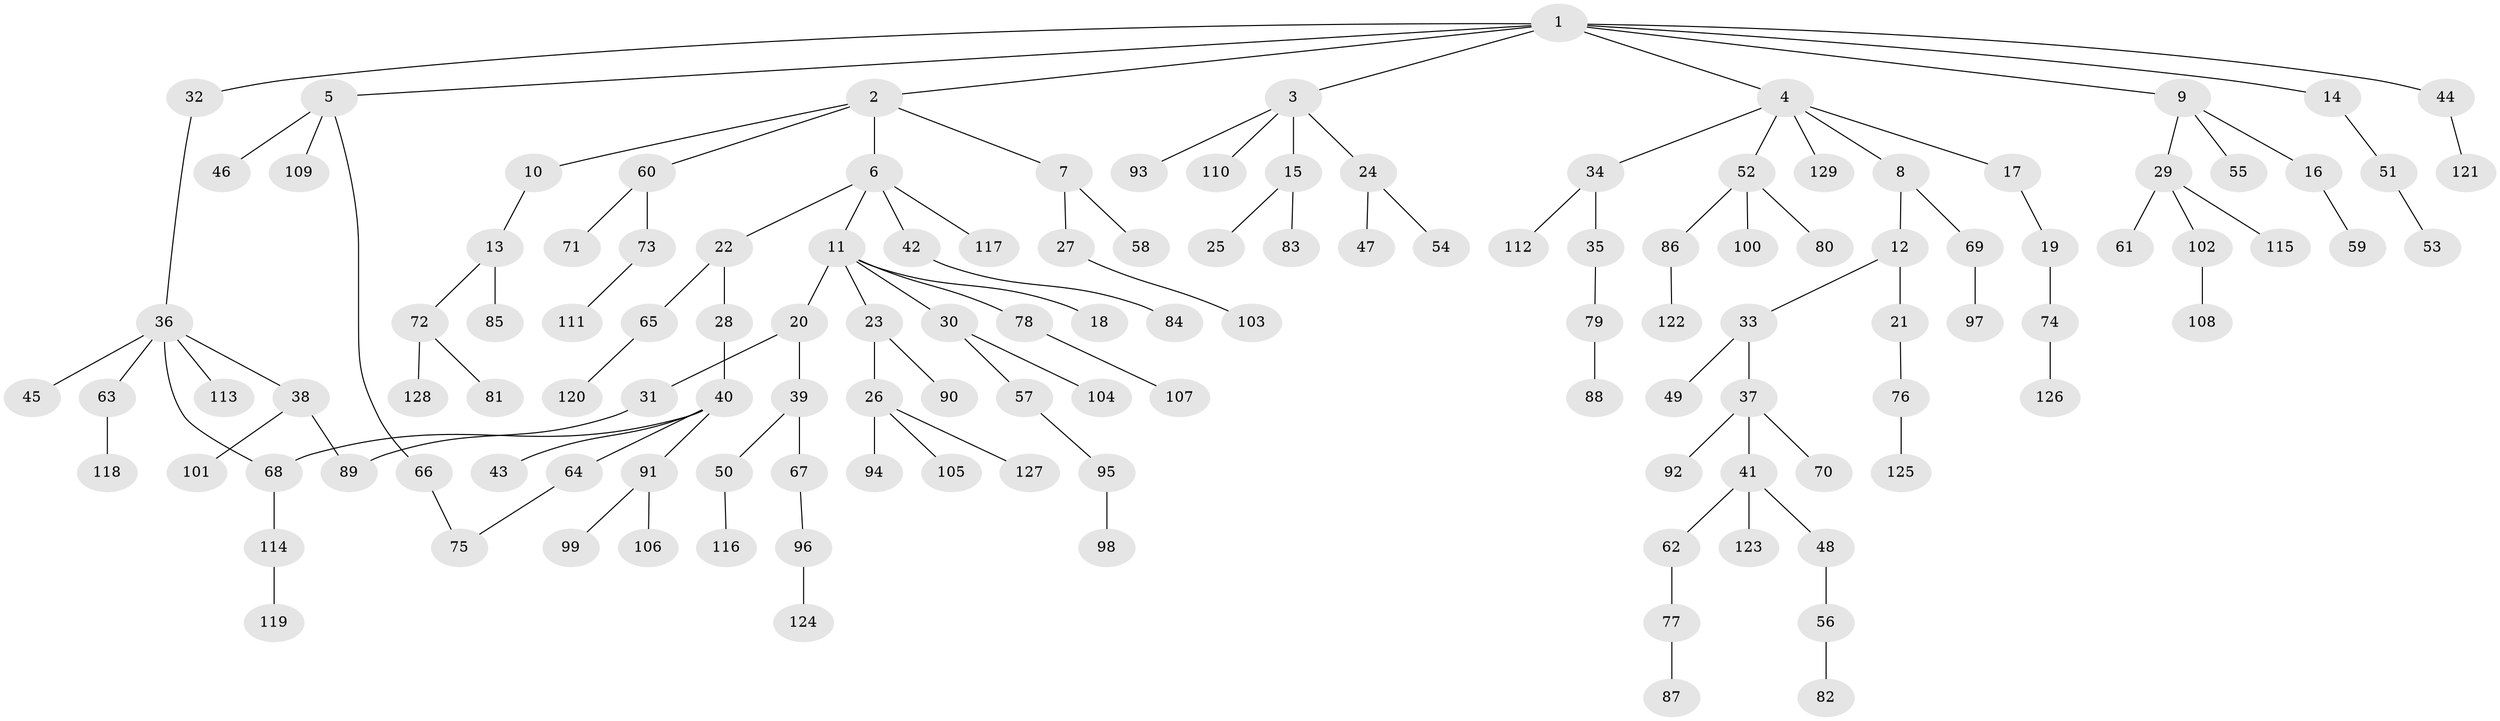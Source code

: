 // Generated by graph-tools (version 1.1) at 2025/49/03/09/25 03:49:19]
// undirected, 129 vertices, 131 edges
graph export_dot {
graph [start="1"]
  node [color=gray90,style=filled];
  1;
  2;
  3;
  4;
  5;
  6;
  7;
  8;
  9;
  10;
  11;
  12;
  13;
  14;
  15;
  16;
  17;
  18;
  19;
  20;
  21;
  22;
  23;
  24;
  25;
  26;
  27;
  28;
  29;
  30;
  31;
  32;
  33;
  34;
  35;
  36;
  37;
  38;
  39;
  40;
  41;
  42;
  43;
  44;
  45;
  46;
  47;
  48;
  49;
  50;
  51;
  52;
  53;
  54;
  55;
  56;
  57;
  58;
  59;
  60;
  61;
  62;
  63;
  64;
  65;
  66;
  67;
  68;
  69;
  70;
  71;
  72;
  73;
  74;
  75;
  76;
  77;
  78;
  79;
  80;
  81;
  82;
  83;
  84;
  85;
  86;
  87;
  88;
  89;
  90;
  91;
  92;
  93;
  94;
  95;
  96;
  97;
  98;
  99;
  100;
  101;
  102;
  103;
  104;
  105;
  106;
  107;
  108;
  109;
  110;
  111;
  112;
  113;
  114;
  115;
  116;
  117;
  118;
  119;
  120;
  121;
  122;
  123;
  124;
  125;
  126;
  127;
  128;
  129;
  1 -- 2;
  1 -- 3;
  1 -- 4;
  1 -- 5;
  1 -- 9;
  1 -- 14;
  1 -- 32;
  1 -- 44;
  2 -- 6;
  2 -- 7;
  2 -- 10;
  2 -- 60;
  3 -- 15;
  3 -- 24;
  3 -- 93;
  3 -- 110;
  4 -- 8;
  4 -- 17;
  4 -- 34;
  4 -- 52;
  4 -- 129;
  5 -- 46;
  5 -- 66;
  5 -- 109;
  6 -- 11;
  6 -- 22;
  6 -- 42;
  6 -- 117;
  7 -- 27;
  7 -- 58;
  8 -- 12;
  8 -- 69;
  9 -- 16;
  9 -- 29;
  9 -- 55;
  10 -- 13;
  11 -- 18;
  11 -- 20;
  11 -- 23;
  11 -- 30;
  11 -- 78;
  12 -- 21;
  12 -- 33;
  13 -- 72;
  13 -- 85;
  14 -- 51;
  15 -- 25;
  15 -- 83;
  16 -- 59;
  17 -- 19;
  19 -- 74;
  20 -- 31;
  20 -- 39;
  21 -- 76;
  22 -- 28;
  22 -- 65;
  23 -- 26;
  23 -- 90;
  24 -- 47;
  24 -- 54;
  26 -- 94;
  26 -- 105;
  26 -- 127;
  27 -- 103;
  28 -- 40;
  29 -- 61;
  29 -- 102;
  29 -- 115;
  30 -- 57;
  30 -- 104;
  31 -- 89;
  32 -- 36;
  33 -- 37;
  33 -- 49;
  34 -- 35;
  34 -- 112;
  35 -- 79;
  36 -- 38;
  36 -- 45;
  36 -- 63;
  36 -- 113;
  36 -- 68;
  37 -- 41;
  37 -- 70;
  37 -- 92;
  38 -- 89;
  38 -- 101;
  39 -- 50;
  39 -- 67;
  40 -- 43;
  40 -- 64;
  40 -- 68;
  40 -- 91;
  41 -- 48;
  41 -- 62;
  41 -- 123;
  42 -- 84;
  44 -- 121;
  48 -- 56;
  50 -- 116;
  51 -- 53;
  52 -- 80;
  52 -- 86;
  52 -- 100;
  56 -- 82;
  57 -- 95;
  60 -- 71;
  60 -- 73;
  62 -- 77;
  63 -- 118;
  64 -- 75;
  65 -- 120;
  66 -- 75;
  67 -- 96;
  68 -- 114;
  69 -- 97;
  72 -- 81;
  72 -- 128;
  73 -- 111;
  74 -- 126;
  76 -- 125;
  77 -- 87;
  78 -- 107;
  79 -- 88;
  86 -- 122;
  91 -- 99;
  91 -- 106;
  95 -- 98;
  96 -- 124;
  102 -- 108;
  114 -- 119;
}
